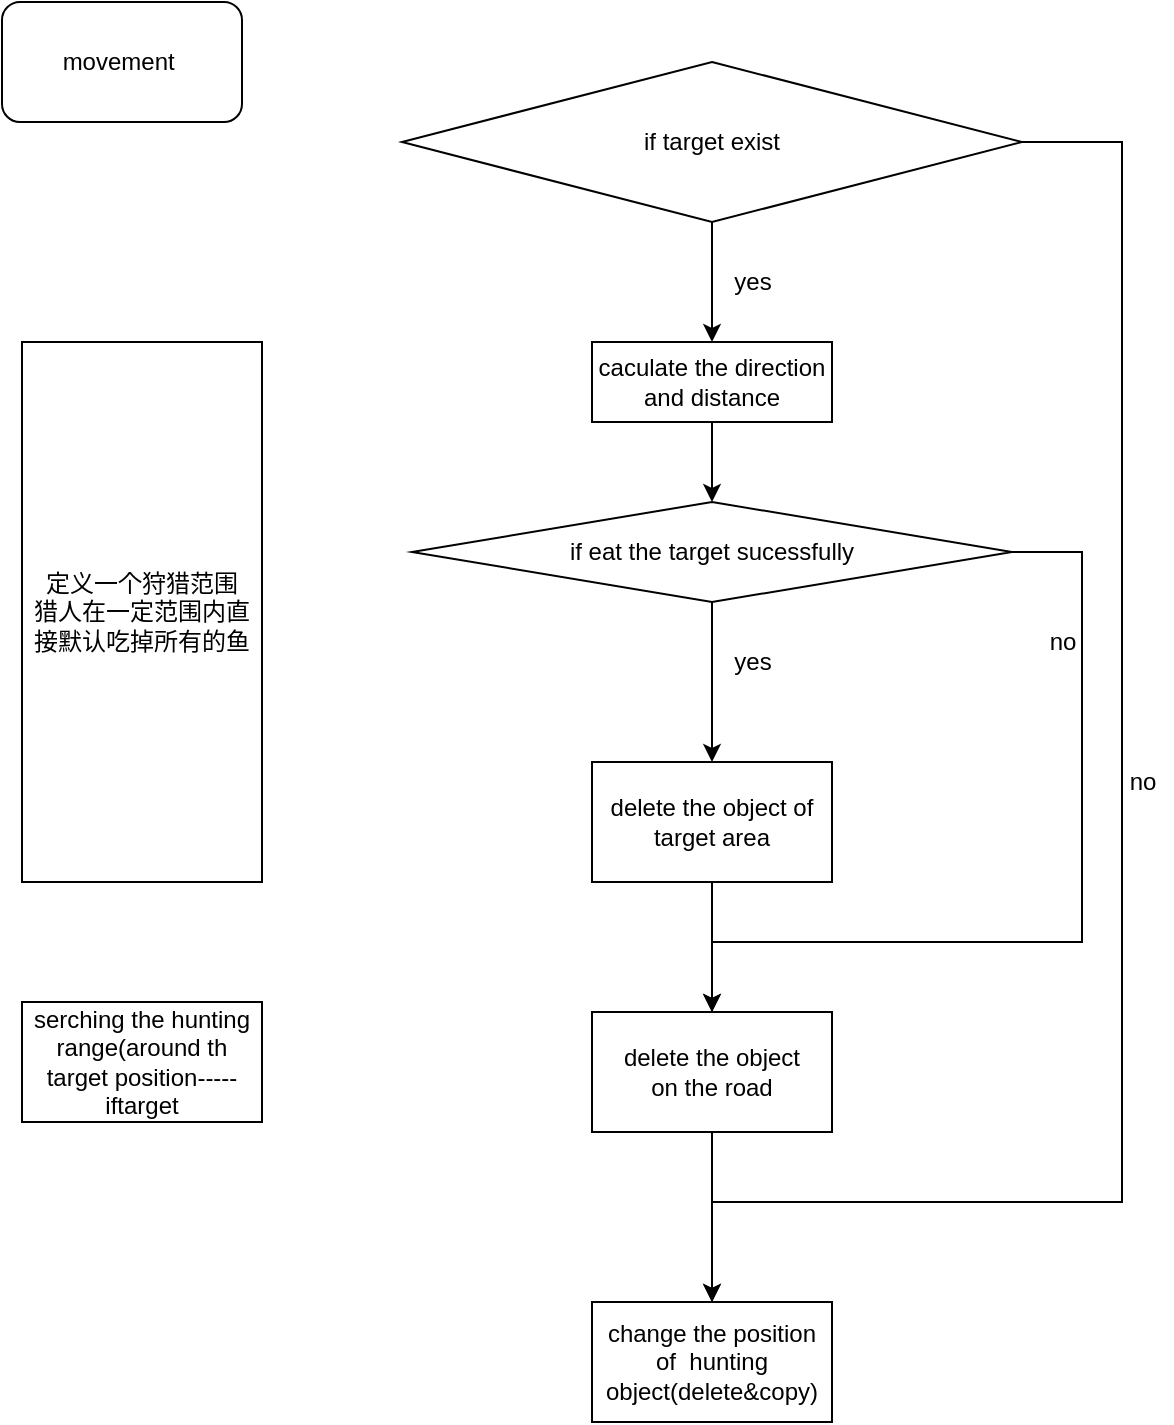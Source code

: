 <mxfile version="16.5.1" type="device"><diagram id="C5RBs43oDa-KdzZeNtuy" name="Page-1"><mxGraphModel dx="1216" dy="689" grid="1" gridSize="10" guides="1" tooltips="1" connect="1" arrows="1" fold="1" page="1" pageScale="1" pageWidth="827" pageHeight="1169" math="0" shadow="0"><root><mxCell id="WIyWlLk6GJQsqaUBKTNV-0"/><mxCell id="WIyWlLk6GJQsqaUBKTNV-1" parent="WIyWlLk6GJQsqaUBKTNV-0"/><mxCell id="lZ7FbHck1BPVvjHTGloP-0" value="movement&amp;nbsp;" style="rounded=1;whiteSpace=wrap;html=1;" parent="WIyWlLk6GJQsqaUBKTNV-1" vertex="1"><mxGeometry x="30" y="20" width="120" height="60" as="geometry"/></mxCell><mxCell id="lZ7FbHck1BPVvjHTGloP-8" style="edgeStyle=orthogonalEdgeStyle;rounded=0;orthogonalLoop=1;jettySize=auto;html=1;exitX=1;exitY=0.5;exitDx=0;exitDy=0;entryX=0.5;entryY=0;entryDx=0;entryDy=0;" parent="WIyWlLk6GJQsqaUBKTNV-1" source="lZ7FbHck1BPVvjHTGloP-2" edge="1" target="lZ7FbHck1BPVvjHTGloP-6"><mxGeometry relative="1" as="geometry"><mxPoint x="385" y="570" as="targetPoint"/><Array as="points"><mxPoint x="590" y="90"/><mxPoint x="590" y="620"/><mxPoint x="385" y="620"/></Array><mxPoint x="385" y="360" as="sourcePoint"/></mxGeometry></mxCell><mxCell id="Z2H5B7bOOAv8ciu1vc5c-2" style="edgeStyle=orthogonalEdgeStyle;rounded=0;orthogonalLoop=1;jettySize=auto;html=1;entryX=0.5;entryY=0;entryDx=0;entryDy=0;" edge="1" parent="WIyWlLk6GJQsqaUBKTNV-1" source="lZ7FbHck1BPVvjHTGloP-2" target="Z2H5B7bOOAv8ciu1vc5c-1"><mxGeometry relative="1" as="geometry"/></mxCell><mxCell id="lZ7FbHck1BPVvjHTGloP-2" value="if target exist" style="rhombus;whiteSpace=wrap;html=1;" parent="WIyWlLk6GJQsqaUBKTNV-1" vertex="1"><mxGeometry x="230" y="50" width="310" height="80" as="geometry"/></mxCell><mxCell id="lZ7FbHck1BPVvjHTGloP-7" value="" style="edgeStyle=orthogonalEdgeStyle;rounded=0;orthogonalLoop=1;jettySize=auto;html=1;" parent="WIyWlLk6GJQsqaUBKTNV-1" source="lZ7FbHck1BPVvjHTGloP-3" target="lZ7FbHck1BPVvjHTGloP-6" edge="1"><mxGeometry relative="1" as="geometry"/></mxCell><mxCell id="lZ7FbHck1BPVvjHTGloP-3" value="delete the object&lt;br&gt;on the road" style="whiteSpace=wrap;html=1;" parent="WIyWlLk6GJQsqaUBKTNV-1" vertex="1"><mxGeometry x="325" y="525" width="120" height="60" as="geometry"/></mxCell><mxCell id="lZ7FbHck1BPVvjHTGloP-5" value="yes" style="text;html=1;align=center;verticalAlign=middle;resizable=0;points=[];autosize=1;strokeColor=none;fillColor=none;" parent="WIyWlLk6GJQsqaUBKTNV-1" vertex="1"><mxGeometry x="390" y="150" width="30" height="20" as="geometry"/></mxCell><mxCell id="lZ7FbHck1BPVvjHTGloP-6" value="change the position of&amp;nbsp; hunting object(delete&amp;amp;copy)" style="whiteSpace=wrap;html=1;" parent="WIyWlLk6GJQsqaUBKTNV-1" vertex="1"><mxGeometry x="325" y="670" width="120" height="60" as="geometry"/></mxCell><mxCell id="lZ7FbHck1BPVvjHTGloP-9" value="no" style="text;html=1;align=center;verticalAlign=middle;resizable=0;points=[];autosize=1;strokeColor=none;fillColor=none;" parent="WIyWlLk6GJQsqaUBKTNV-1" vertex="1"><mxGeometry x="585" y="400" width="30" height="20" as="geometry"/></mxCell><mxCell id="lZ7FbHck1BPVvjHTGloP-10" value="定义一个狩猎范围&lt;br&gt;猎人在一定范围内直接默认吃掉所有的鱼" style="rounded=0;whiteSpace=wrap;html=1;" parent="WIyWlLk6GJQsqaUBKTNV-1" vertex="1"><mxGeometry x="40" y="190" width="120" height="270" as="geometry"/></mxCell><mxCell id="c3mxLLJRYdh6mfnwBgVy-27" style="edgeStyle=orthogonalEdgeStyle;rounded=0;orthogonalLoop=1;jettySize=auto;html=1;entryX=0.5;entryY=0;entryDx=0;entryDy=0;exitX=0.5;exitY=1;exitDx=0;exitDy=0;" parent="WIyWlLk6GJQsqaUBKTNV-1" source="Z2H5B7bOOAv8ciu1vc5c-7" target="lZ7FbHck1BPVvjHTGloP-3" edge="1"><mxGeometry relative="1" as="geometry"><mxPoint x="385" y="470" as="sourcePoint"/></mxGeometry></mxCell><mxCell id="Z2H5B7bOOAv8ciu1vc5c-4" style="edgeStyle=orthogonalEdgeStyle;rounded=0;orthogonalLoop=1;jettySize=auto;html=1;entryX=0.5;entryY=0;entryDx=0;entryDy=0;" edge="1" parent="WIyWlLk6GJQsqaUBKTNV-1" source="Z2H5B7bOOAv8ciu1vc5c-0" target="Z2H5B7bOOAv8ciu1vc5c-7"><mxGeometry relative="1" as="geometry"><mxPoint x="385" y="380" as="targetPoint"/></mxGeometry></mxCell><mxCell id="Z2H5B7bOOAv8ciu1vc5c-9" style="edgeStyle=orthogonalEdgeStyle;rounded=0;orthogonalLoop=1;jettySize=auto;html=1;exitX=1;exitY=0.5;exitDx=0;exitDy=0;entryX=0.5;entryY=0;entryDx=0;entryDy=0;" edge="1" parent="WIyWlLk6GJQsqaUBKTNV-1" source="Z2H5B7bOOAv8ciu1vc5c-0" target="lZ7FbHck1BPVvjHTGloP-3"><mxGeometry relative="1" as="geometry"><mxPoint x="385" y="520" as="targetPoint"/><Array as="points"><mxPoint x="570" y="295"/><mxPoint x="570" y="490"/><mxPoint x="385" y="490"/></Array></mxGeometry></mxCell><mxCell id="Z2H5B7bOOAv8ciu1vc5c-0" value="if eat the target sucessfully" style="rhombus;whiteSpace=wrap;html=1;" vertex="1" parent="WIyWlLk6GJQsqaUBKTNV-1"><mxGeometry x="235" y="270" width="300" height="50" as="geometry"/></mxCell><mxCell id="Z2H5B7bOOAv8ciu1vc5c-3" style="edgeStyle=orthogonalEdgeStyle;rounded=0;orthogonalLoop=1;jettySize=auto;html=1;entryX=0.5;entryY=0;entryDx=0;entryDy=0;" edge="1" parent="WIyWlLk6GJQsqaUBKTNV-1" source="Z2H5B7bOOAv8ciu1vc5c-1" target="Z2H5B7bOOAv8ciu1vc5c-0"><mxGeometry relative="1" as="geometry"/></mxCell><mxCell id="Z2H5B7bOOAv8ciu1vc5c-1" value="caculate the direction and distance" style="rounded=0;whiteSpace=wrap;html=1;" vertex="1" parent="WIyWlLk6GJQsqaUBKTNV-1"><mxGeometry x="325" y="190" width="120" height="40" as="geometry"/></mxCell><mxCell id="Z2H5B7bOOAv8ciu1vc5c-5" value="yes" style="text;html=1;align=center;verticalAlign=middle;resizable=0;points=[];autosize=1;strokeColor=none;fillColor=none;" vertex="1" parent="WIyWlLk6GJQsqaUBKTNV-1"><mxGeometry x="390" y="340" width="30" height="20" as="geometry"/></mxCell><mxCell id="Z2H5B7bOOAv8ciu1vc5c-6" value="serching the hunting range(around th target position-----&lt;br&gt;iftarget" style="rounded=0;whiteSpace=wrap;html=1;" vertex="1" parent="WIyWlLk6GJQsqaUBKTNV-1"><mxGeometry x="40" y="520" width="120" height="60" as="geometry"/></mxCell><mxCell id="Z2H5B7bOOAv8ciu1vc5c-7" value="delete the object of target area" style="rounded=0;whiteSpace=wrap;html=1;" vertex="1" parent="WIyWlLk6GJQsqaUBKTNV-1"><mxGeometry x="325" y="400" width="120" height="60" as="geometry"/></mxCell><mxCell id="Z2H5B7bOOAv8ciu1vc5c-12" value="no" style="text;html=1;align=center;verticalAlign=middle;resizable=0;points=[];autosize=1;strokeColor=none;fillColor=none;" vertex="1" parent="WIyWlLk6GJQsqaUBKTNV-1"><mxGeometry x="545" y="330" width="30" height="20" as="geometry"/></mxCell></root></mxGraphModel></diagram></mxfile>